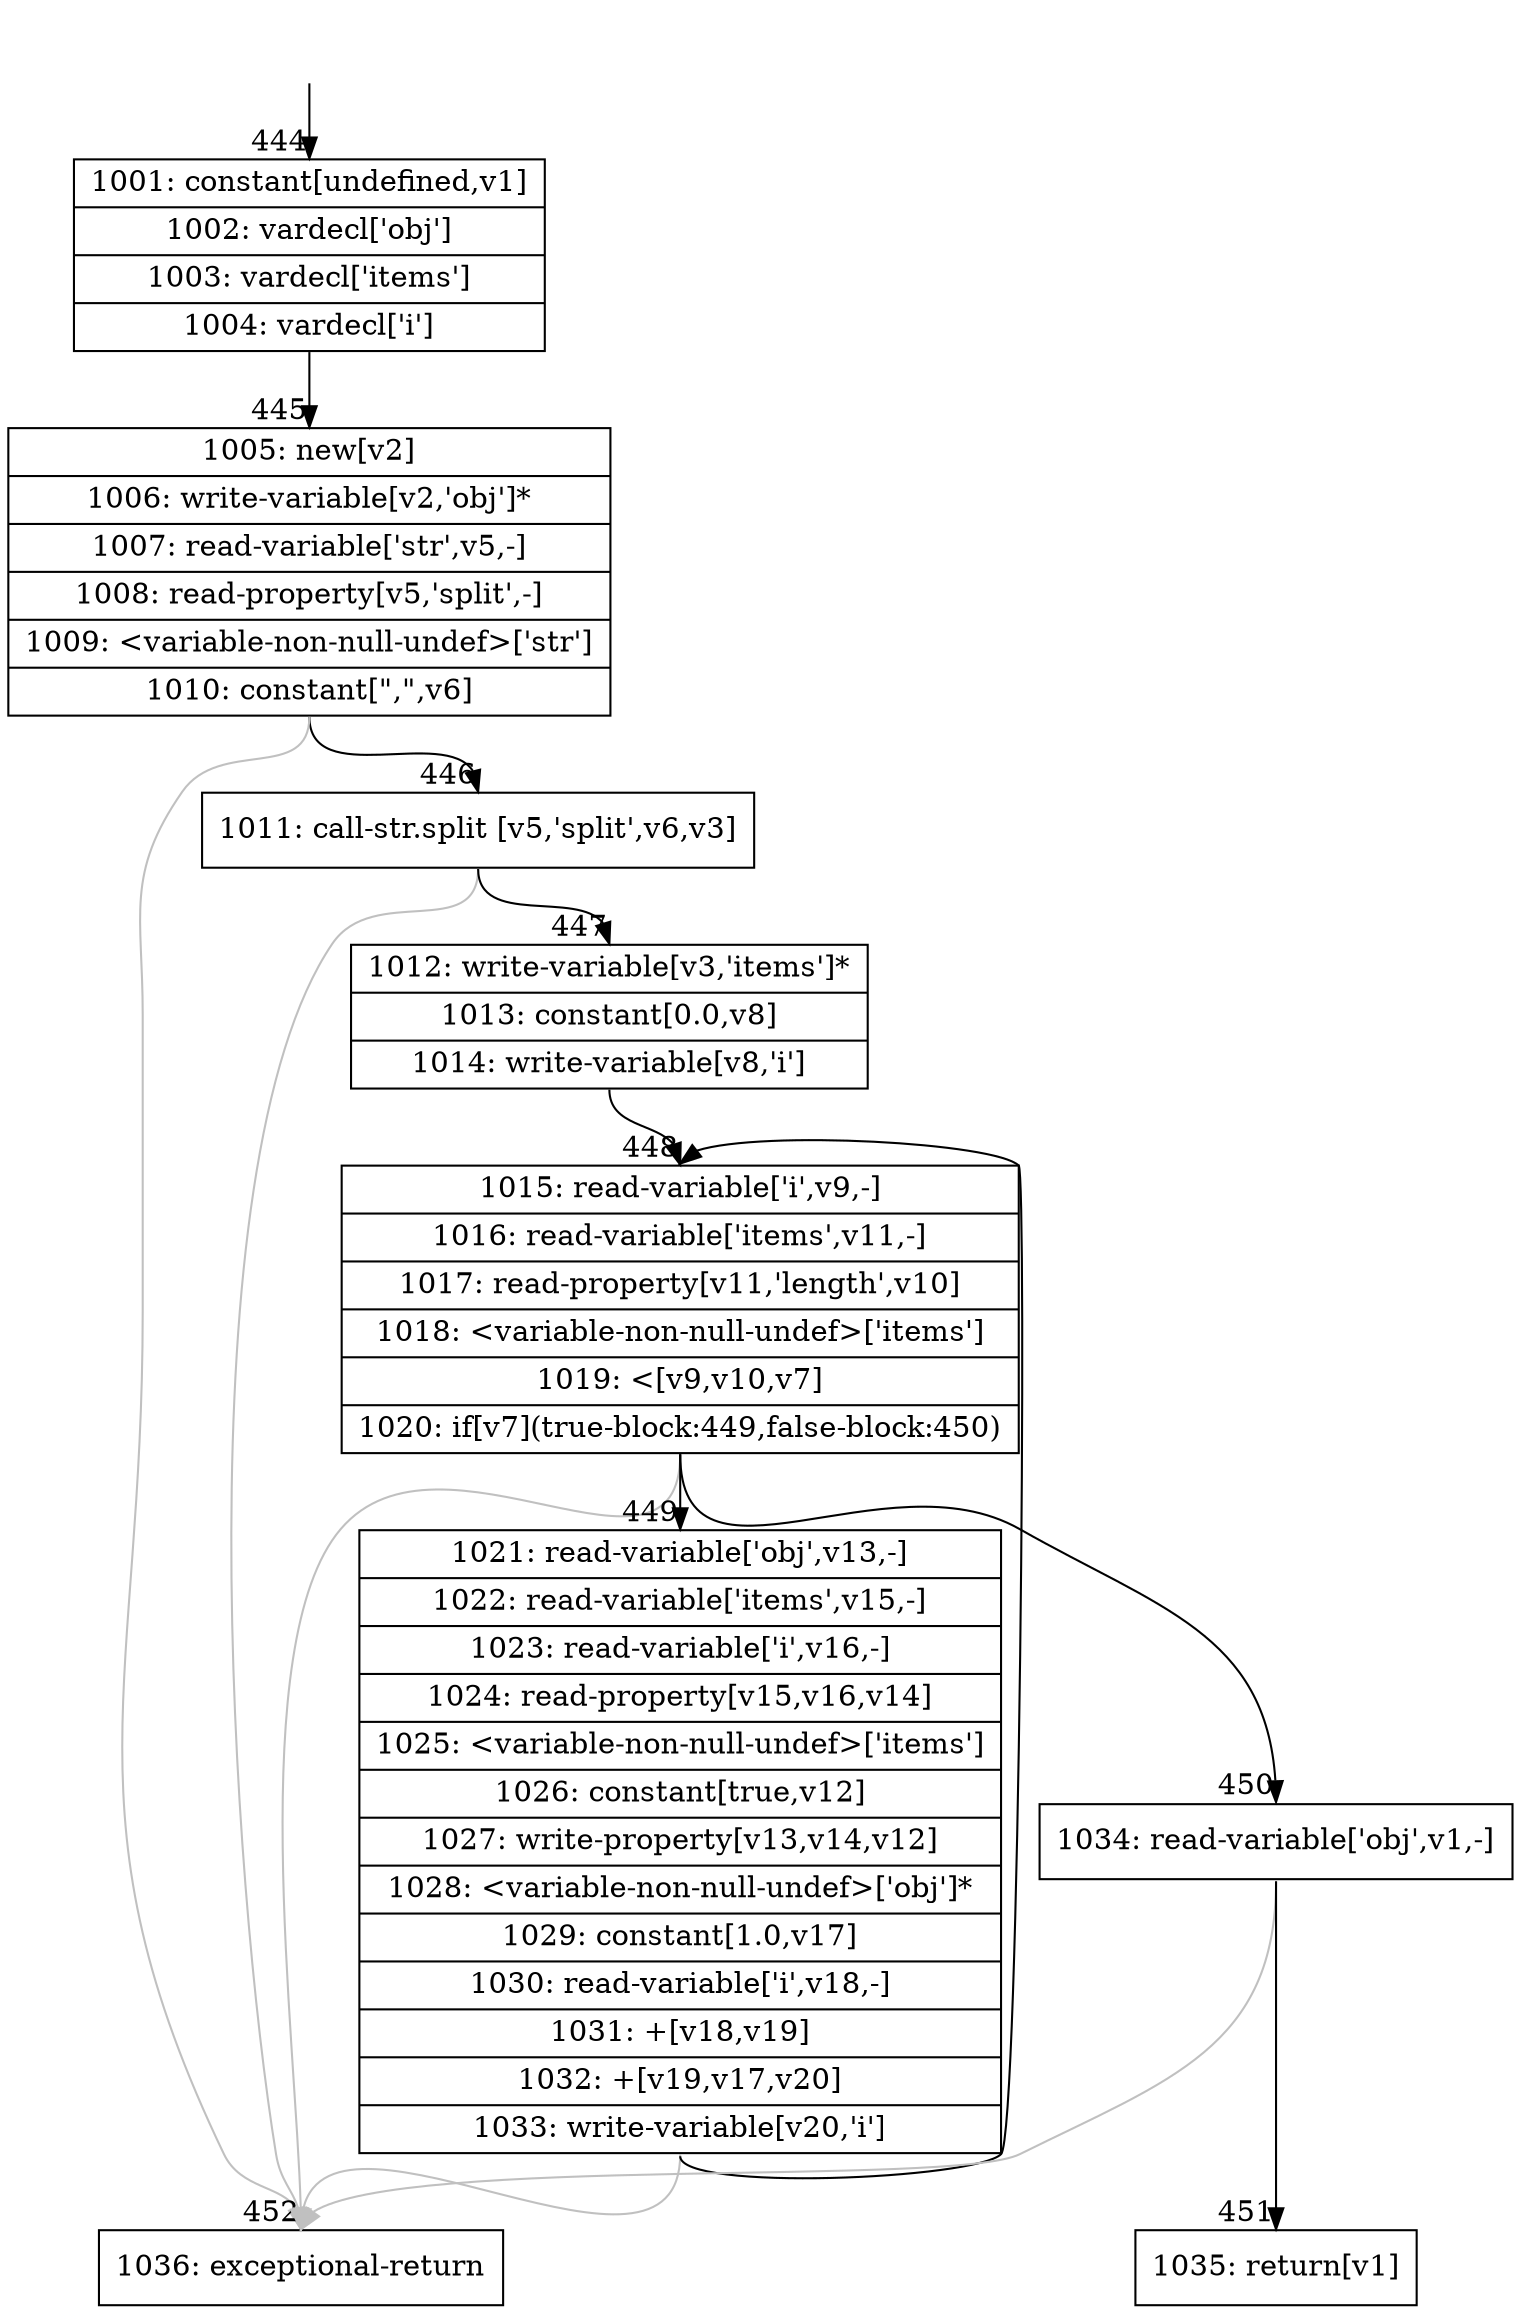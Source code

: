 digraph {
rankdir="TD"
BB_entry48[shape=none,label=""];
BB_entry48 -> BB444 [tailport=s, headport=n, headlabel="    444"]
BB444 [shape=record label="{1001: constant[undefined,v1]|1002: vardecl['obj']|1003: vardecl['items']|1004: vardecl['i']}" ] 
BB444 -> BB445 [tailport=s, headport=n, headlabel="      445"]
BB445 [shape=record label="{1005: new[v2]|1006: write-variable[v2,'obj']*|1007: read-variable['str',v5,-]|1008: read-property[v5,'split',-]|1009: \<variable-non-null-undef\>['str']|1010: constant[\",\",v6]}" ] 
BB445 -> BB446 [tailport=s, headport=n, headlabel="      446"]
BB445 -> BB452 [tailport=s, headport=n, color=gray, headlabel="      452"]
BB446 [shape=record label="{1011: call-str.split [v5,'split',v6,v3]}" ] 
BB446 -> BB447 [tailport=s, headport=n, headlabel="      447"]
BB446 -> BB452 [tailport=s, headport=n, color=gray]
BB447 [shape=record label="{1012: write-variable[v3,'items']*|1013: constant[0.0,v8]|1014: write-variable[v8,'i']}" ] 
BB447 -> BB448 [tailport=s, headport=n, headlabel="      448"]
BB448 [shape=record label="{1015: read-variable['i',v9,-]|1016: read-variable['items',v11,-]|1017: read-property[v11,'length',v10]|1018: \<variable-non-null-undef\>['items']|1019: \<[v9,v10,v7]|1020: if[v7](true-block:449,false-block:450)}" ] 
BB448 -> BB449 [tailport=s, headport=n, headlabel="      449"]
BB448 -> BB450 [tailport=s, headport=n, headlabel="      450"]
BB448 -> BB452 [tailport=s, headport=n, color=gray]
BB449 [shape=record label="{1021: read-variable['obj',v13,-]|1022: read-variable['items',v15,-]|1023: read-variable['i',v16,-]|1024: read-property[v15,v16,v14]|1025: \<variable-non-null-undef\>['items']|1026: constant[true,v12]|1027: write-property[v13,v14,v12]|1028: \<variable-non-null-undef\>['obj']*|1029: constant[1.0,v17]|1030: read-variable['i',v18,-]|1031: +[v18,v19]|1032: +[v19,v17,v20]|1033: write-variable[v20,'i']}" ] 
BB449 -> BB448 [tailport=s, headport=n]
BB449 -> BB452 [tailport=s, headport=n, color=gray]
BB450 [shape=record label="{1034: read-variable['obj',v1,-]}" ] 
BB450 -> BB451 [tailport=s, headport=n, headlabel="      451"]
BB450 -> BB452 [tailport=s, headport=n, color=gray]
BB451 [shape=record label="{1035: return[v1]}" ] 
BB452 [shape=record label="{1036: exceptional-return}" ] 
//#$~ 786
}
